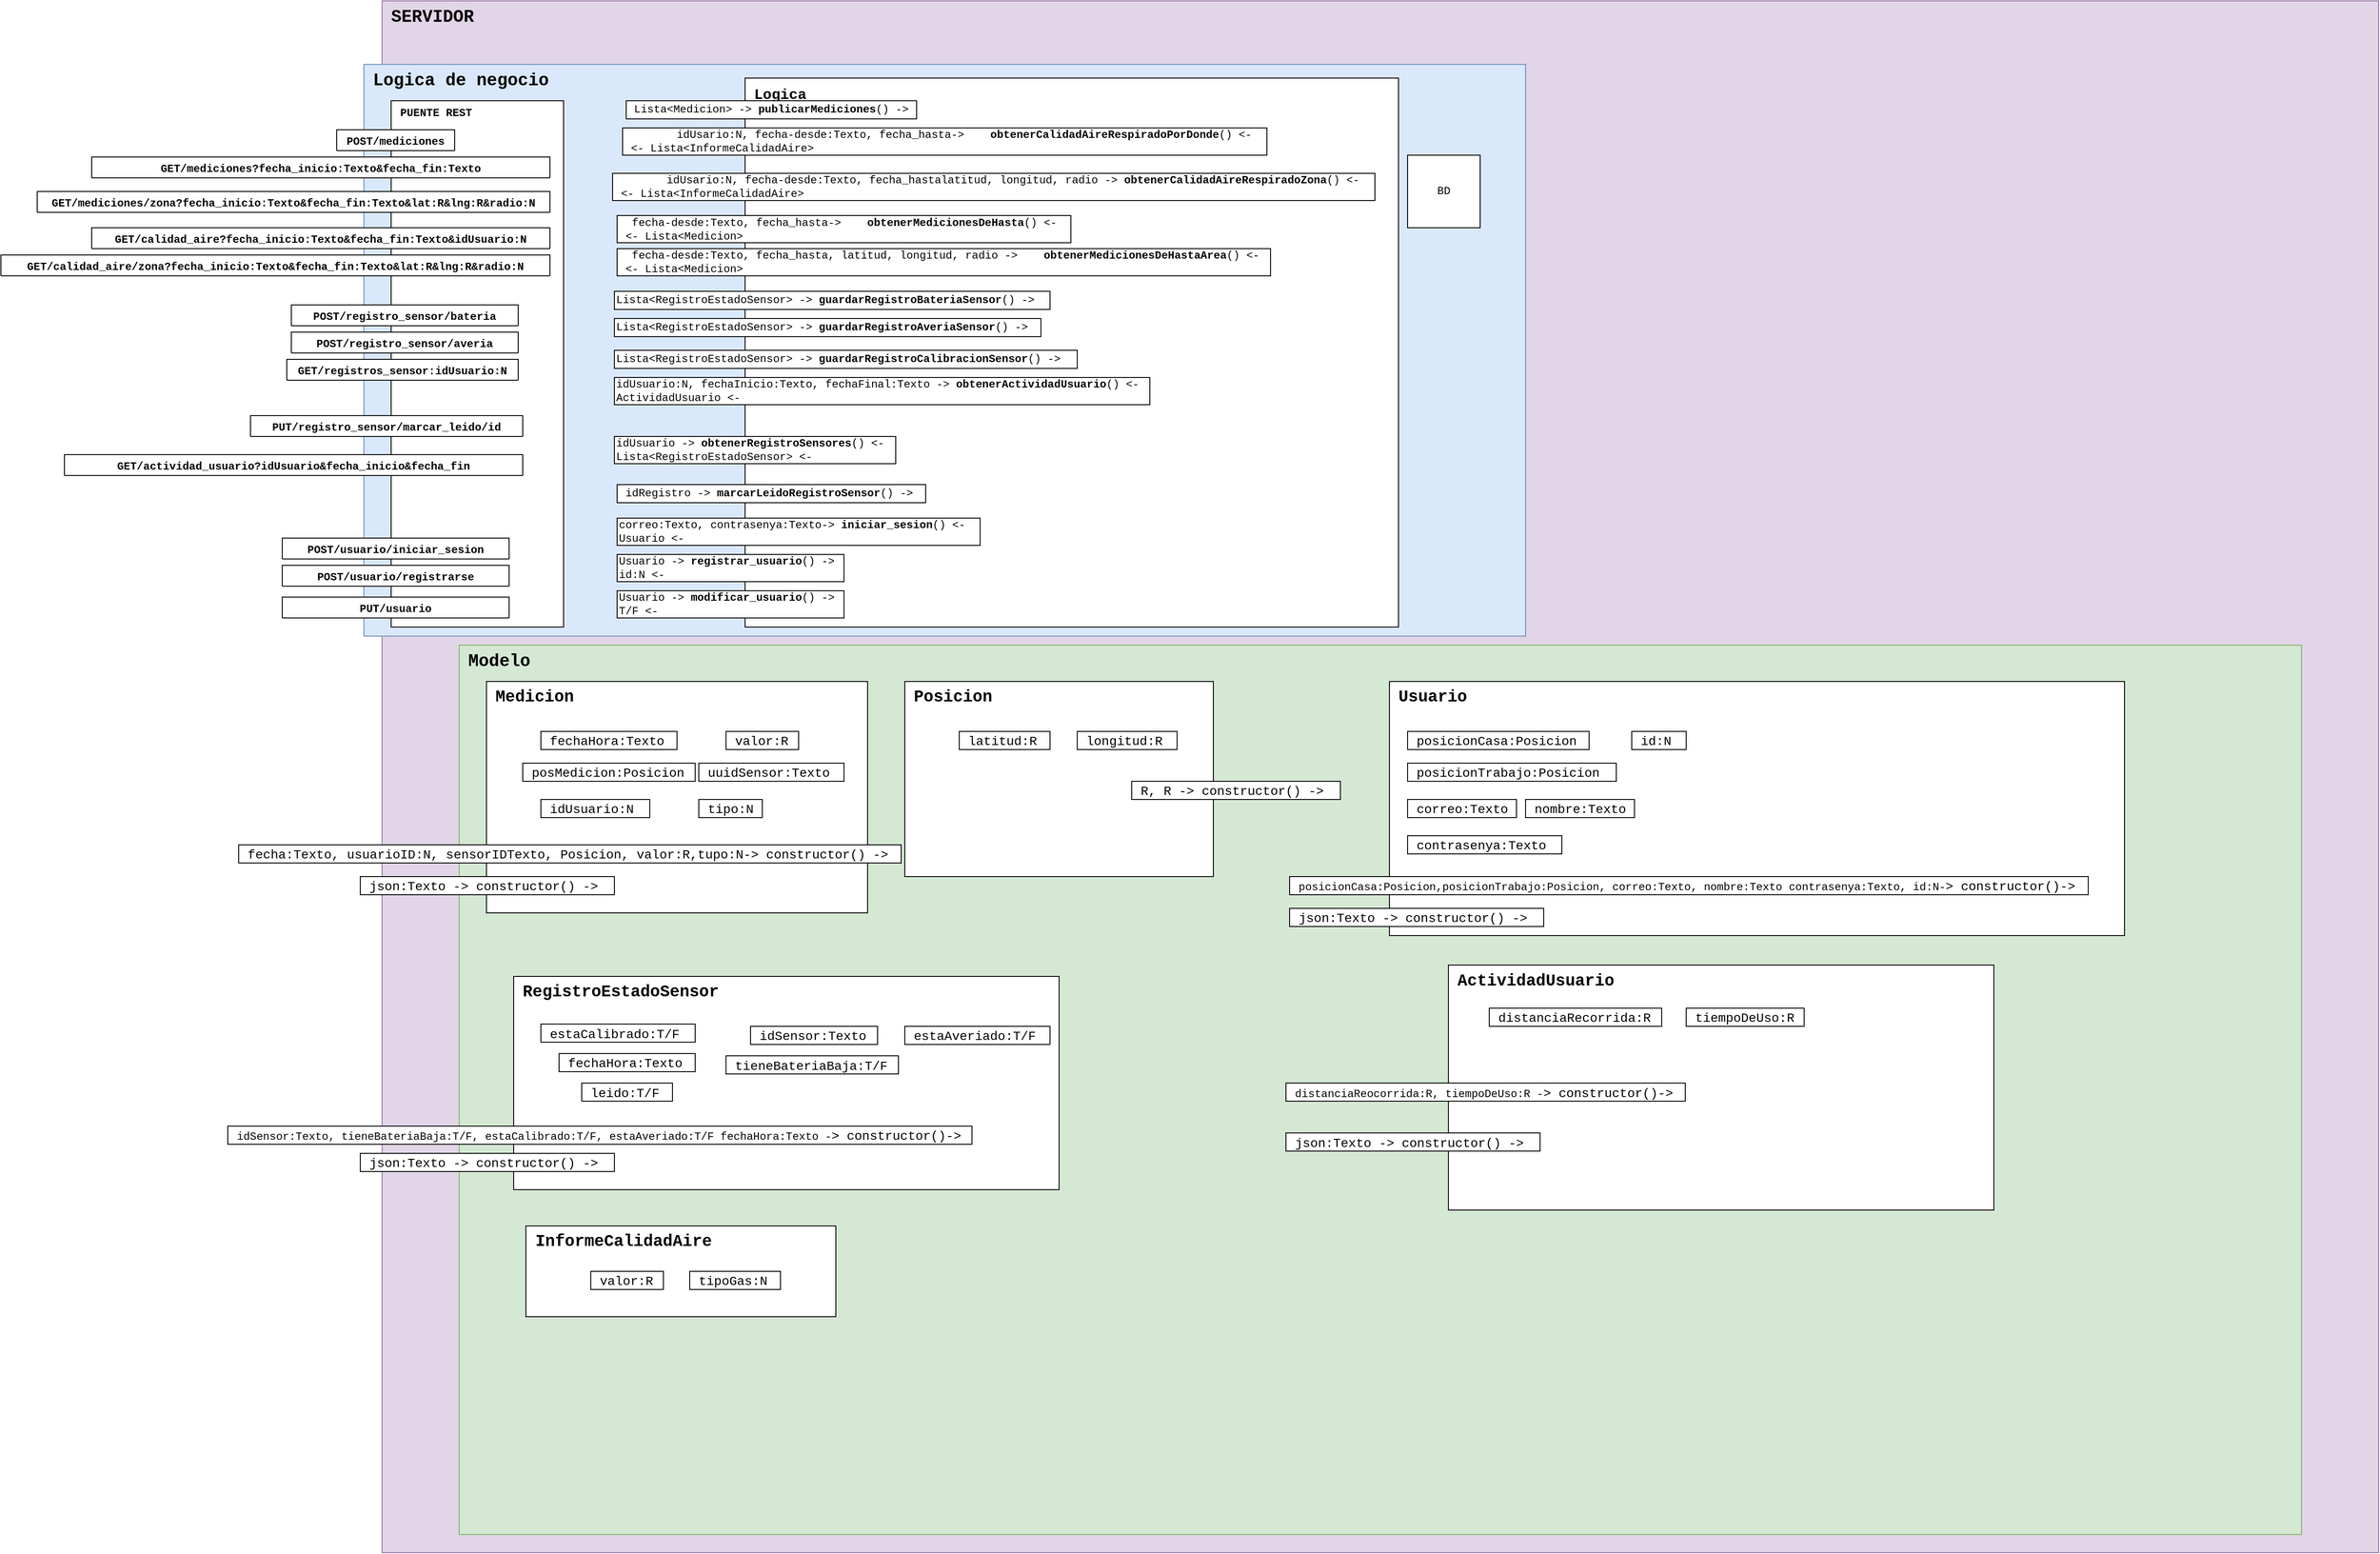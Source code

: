 <mxfile version="15.4.0" type="device"><diagram id="e4tYk5Nj1bj3TmhEXMhl" name="Página-1"><mxGraphModel dx="510" dy="607" grid="1" gridSize="10" guides="1" tooltips="1" connect="1" arrows="1" fold="1" page="1" pageScale="1" pageWidth="827" pageHeight="1169" math="0" shadow="0"><root><mxCell id="0"/><mxCell id="1" parent="0"/><mxCell id="VnsmDk6PN3xw4-MOJMIu-1" value="&lt;font style=&quot;font-size: 19px&quot;&gt;&lt;b&gt;SERVIDOR&lt;/b&gt;&lt;/font&gt;" style="whiteSpace=wrap;html=1;fontFamily=Courier New;verticalAlign=top;align=left;spacingLeft=8;fillColor=#e1d5e7;strokeColor=#9673a6;" parent="1" vertex="1"><mxGeometry x="690" y="50" width="2200" height="1710" as="geometry"/></mxCell><mxCell id="VnsmDk6PN3xw4-MOJMIu-2" value="&lt;font style=&quot;font-size: 19px&quot;&gt;&lt;b&gt;Logica de negocio&lt;/b&gt;&lt;/font&gt;" style="whiteSpace=wrap;html=1;fontFamily=Courier New;verticalAlign=top;align=left;spacingLeft=8;fillColor=#dae8fc;strokeColor=#6c8ebf;" parent="1" vertex="1"><mxGeometry x="670" y="120" width="1280" height="630" as="geometry"/></mxCell><mxCell id="VnsmDk6PN3xw4-MOJMIu-3" value="BD" style="whiteSpace=wrap;html=1;aspect=fixed;fontFamily=Courier New;" parent="1" vertex="1"><mxGeometry x="1820" y="220" width="80" height="80" as="geometry"/></mxCell><mxCell id="VnsmDk6PN3xw4-MOJMIu-4" value="PUENTE REST" style="rounded=0;whiteSpace=wrap;html=1;fontFamily=Courier New;verticalAlign=top;align=left;spacingLeft=8;fontStyle=1" parent="1" vertex="1"><mxGeometry x="700" y="160" width="190" height="580" as="geometry"/></mxCell><mxCell id="VnsmDk6PN3xw4-MOJMIu-5" value="&lt;font style=&quot;font-size: 19px&quot;&gt;&lt;b style=&quot;font-size: 16px&quot;&gt;Logica&lt;/b&gt;&lt;/font&gt;" style="whiteSpace=wrap;html=1;fontFamily=Courier New;verticalAlign=top;align=left;spacingLeft=8;" parent="1" vertex="1"><mxGeometry x="1090" y="135" width="720" height="605" as="geometry"/></mxCell><mxCell id="VnsmDk6PN3xw4-MOJMIu-6" value="Lista&amp;lt;Medicion&amp;gt; -&amp;gt; &lt;b&gt;publicarMediciones&lt;/b&gt;() -&amp;gt;" style="rounded=0;whiteSpace=wrap;html=1;fontFamily=Courier New;autosize=1;" parent="1" vertex="1"><mxGeometry x="959" y="160" width="320" height="20" as="geometry"/></mxCell><mxCell id="VnsmDk6PN3xw4-MOJMIu-10" value="&lt;span style=&quot;font-size: 19px&quot;&gt;&lt;b&gt;Modelo&lt;/b&gt;&lt;/span&gt;" style="whiteSpace=wrap;html=1;fontFamily=Courier New;verticalAlign=top;align=left;spacingLeft=8;fillColor=#d5e8d4;strokeColor=#82b366;" parent="1" vertex="1"><mxGeometry x="775" y="760" width="2030" height="980" as="geometry"/></mxCell><mxCell id="VnsmDk6PN3xw4-MOJMIu-11" value="&lt;font face=&quot;Courier New&quot; size=&quot;1&quot;&gt;&lt;b style=&quot;font-size: 18px&quot;&gt;Medicion&lt;/b&gt;&lt;/font&gt;" style="rounded=0;whiteSpace=wrap;html=1;align=left;verticalAlign=top;spacingLeft=8;" parent="1" vertex="1"><mxGeometry x="805" y="800" width="420" height="255" as="geometry"/></mxCell><mxCell id="VnsmDk6PN3xw4-MOJMIu-12" value="&lt;span style=&quot;font-size: 14px&quot;&gt;fechaHora:Texto&lt;br&gt;&lt;/span&gt;" style="rounded=0;whiteSpace=wrap;html=1;align=left;fontFamily=Courier New;autosize=1;spacingTop=2;spacingLeft=8;" parent="1" vertex="1"><mxGeometry x="865" y="855" width="150" height="20" as="geometry"/></mxCell><mxCell id="VnsmDk6PN3xw4-MOJMIu-13" value="&lt;span style=&quot;font-size: 14px&quot;&gt;valor:R&lt;br&gt;&lt;/span&gt;" style="rounded=0;whiteSpace=wrap;html=1;align=left;fontFamily=Courier New;autosize=1;spacingTop=2;spacingLeft=8;" parent="1" vertex="1"><mxGeometry x="1069" y="855" width="80" height="20" as="geometry"/></mxCell><mxCell id="VnsmDk6PN3xw4-MOJMIu-14" value="&lt;span style=&quot;font-size: 14px&quot;&gt;posMedicion:Posicion&lt;br&gt;&lt;/span&gt;" style="rounded=0;whiteSpace=wrap;html=1;align=left;fontFamily=Courier New;autosize=1;spacingTop=2;spacingLeft=8;" parent="1" vertex="1"><mxGeometry x="845" y="890" width="190" height="20" as="geometry"/></mxCell><mxCell id="VnsmDk6PN3xw4-MOJMIu-15" value="&lt;span style=&quot;font-size: 14px&quot;&gt;uuidSensor:Texto&lt;br&gt;&lt;/span&gt;" style="rounded=0;whiteSpace=wrap;html=1;align=left;fontFamily=Courier New;autosize=1;spacingTop=2;spacingLeft=8;" parent="1" vertex="1"><mxGeometry x="1039" y="890" width="160" height="20" as="geometry"/></mxCell><mxCell id="VnsmDk6PN3xw4-MOJMIu-16" value="&lt;span style=&quot;font-size: 14px&quot;&gt;fecha:Texto, usuarioID:N, sensorIDTexto, Posicion, valor:R,tupo:N&lt;/span&gt;&lt;span style=&quot;font-size: 14px&quot;&gt;-&amp;gt; constructor() -&amp;gt;&lt;br&gt;&lt;/span&gt;" style="rounded=0;whiteSpace=wrap;html=1;align=left;fontFamily=Courier New;autosize=1;spacingTop=2;spacingLeft=8;" parent="1" vertex="1"><mxGeometry x="532" y="980" width="730" height="20" as="geometry"/></mxCell><mxCell id="VnsmDk6PN3xw4-MOJMIu-17" value="&lt;span style=&quot;font-size: 14px&quot;&gt;idUsuario:N&lt;br&gt;&lt;/span&gt;" style="rounded=0;whiteSpace=wrap;html=1;align=left;fontFamily=Courier New;autosize=1;spacingTop=2;spacingLeft=8;" parent="1" vertex="1"><mxGeometry x="865" y="930" width="120" height="20" as="geometry"/></mxCell><mxCell id="VnsmDk6PN3xw4-MOJMIu-19" value="&lt;font face=&quot;Courier New&quot; size=&quot;1&quot;&gt;&lt;b style=&quot;font-size: 18px&quot;&gt;Posicion&lt;/b&gt;&lt;/font&gt;" style="rounded=0;whiteSpace=wrap;html=1;align=left;verticalAlign=top;spacingLeft=8;" parent="1" vertex="1"><mxGeometry x="1266" y="800" width="340" height="215" as="geometry"/></mxCell><mxCell id="VnsmDk6PN3xw4-MOJMIu-20" value="&lt;span style=&quot;font-size: 14px&quot;&gt;latitud:R&lt;br&gt;&lt;/span&gt;" style="rounded=0;whiteSpace=wrap;html=1;align=left;fontFamily=Courier New;autosize=1;spacingTop=2;spacingLeft=8;" parent="1" vertex="1"><mxGeometry x="1326" y="855" width="100" height="20" as="geometry"/></mxCell><mxCell id="VnsmDk6PN3xw4-MOJMIu-21" value="&lt;span style=&quot;font-size: 14px&quot;&gt;longitud:R&lt;br&gt;&lt;/span&gt;" style="rounded=0;whiteSpace=wrap;html=1;align=left;fontFamily=Courier New;autosize=1;spacingTop=2;spacingLeft=8;" parent="1" vertex="1"><mxGeometry x="1456" y="855" width="110" height="20" as="geometry"/></mxCell><mxCell id="VnsmDk6PN3xw4-MOJMIu-22" value="&lt;span style=&quot;font-size: 14px&quot;&gt;R, R&amp;nbsp;&lt;/span&gt;&lt;span style=&quot;font-size: 14px&quot;&gt;-&amp;gt; constructor() -&amp;gt;&lt;br&gt;&lt;/span&gt;" style="rounded=0;whiteSpace=wrap;html=1;align=left;fontFamily=Courier New;autosize=1;spacingTop=2;spacingLeft=8;" parent="1" vertex="1"><mxGeometry x="1516" y="910" width="230" height="20" as="geometry"/></mxCell><mxCell id="VnsmDk6PN3xw4-MOJMIu-23" value="&lt;span style=&quot;font-size: 14px&quot;&gt;json:Texto&amp;nbsp;&lt;/span&gt;&lt;span style=&quot;font-size: 14px&quot;&gt;-&amp;gt; constructor() -&amp;gt;&lt;br&gt;&lt;/span&gt;" style="rounded=0;whiteSpace=wrap;html=1;align=left;fontFamily=Courier New;autosize=1;spacingTop=2;spacingLeft=8;" parent="1" vertex="1"><mxGeometry x="666" y="1015" width="280" height="20" as="geometry"/></mxCell><mxCell id="VnsmDk6PN3xw4-MOJMIu-24" value="&amp;nbsp; &amp;nbsp; &amp;nbsp; &amp;nbsp; idUsario:N, fecha-desde:Texto, fecha_hasta-&amp;gt;&amp;nbsp; &amp;nbsp; &lt;b&gt;obtenerCalidadAireRespiradoPorDonde&lt;/b&gt;() &amp;lt;- &lt;br&gt;&amp;nbsp;&amp;lt;- Lista&amp;lt;InformeCalidadAire&amp;gt;" style="rounded=0;whiteSpace=wrap;html=1;fontFamily=Courier New;autosize=1;align=left;" parent="1" vertex="1"><mxGeometry x="955" y="190" width="710" height="30" as="geometry"/></mxCell><mxCell id="VnsmDk6PN3xw4-MOJMIu-27" value="Lista&amp;lt;RegistroEstadoSensor&amp;gt; -&amp;gt; &lt;b&gt;guardarRegistroBateriaSensor&lt;/b&gt;() -&amp;gt;" style="rounded=0;whiteSpace=wrap;html=1;fontFamily=Courier New;autosize=1;align=left;" parent="1" vertex="1"><mxGeometry x="946" y="370" width="480" height="20" as="geometry"/></mxCell><mxCell id="VnsmDk6PN3xw4-MOJMIu-28" value="Lista&amp;lt;RegistroEstadoSensor&amp;gt; -&amp;gt; &lt;b&gt;guardarRegistroAveriaSensor&lt;/b&gt;() -&amp;gt;" style="rounded=0;whiteSpace=wrap;html=1;fontFamily=Courier New;autosize=1;align=left;" parent="1" vertex="1"><mxGeometry x="946" y="400" width="470" height="20" as="geometry"/></mxCell><mxCell id="VnsmDk6PN3xw4-MOJMIu-30" value="Lista&amp;lt;RegistroEstadoSensor&amp;gt; -&amp;gt; &lt;b&gt;guardarRegistroCalibracionSensor&lt;/b&gt;() -&amp;gt;" style="rounded=0;whiteSpace=wrap;html=1;fontFamily=Courier New;autosize=1;align=left;" parent="1" vertex="1"><mxGeometry x="946" y="435" width="510" height="20" as="geometry"/></mxCell><mxCell id="VnsmDk6PN3xw4-MOJMIu-45" value="&lt;font face=&quot;Courier New&quot; size=&quot;1&quot;&gt;&lt;b style=&quot;font-size: 18px&quot;&gt;ActividadUsuario&lt;/b&gt;&lt;/font&gt;" style="rounded=0;whiteSpace=wrap;html=1;align=left;verticalAlign=top;spacingLeft=8;" parent="1" vertex="1"><mxGeometry x="1865" y="1112.5" width="601" height="270" as="geometry"/></mxCell><mxCell id="VnsmDk6PN3xw4-MOJMIu-46" value="distanciaReocorrida:R, tiempoDeUso:R -&lt;span style=&quot;font-size: 14px&quot;&gt;&amp;gt; constructor()-&amp;gt;&lt;br&gt;&lt;/span&gt;" style="rounded=0;whiteSpace=wrap;html=1;align=left;fontFamily=Courier New;autosize=1;spacingTop=2;spacingLeft=8;" parent="1" vertex="1"><mxGeometry x="1686" y="1242.5" width="440" height="20" as="geometry"/></mxCell><mxCell id="VnsmDk6PN3xw4-MOJMIu-47" value="&lt;span style=&quot;font-size: 14px&quot;&gt;distanciaRecorrida:R&lt;br&gt;&lt;/span&gt;" style="rounded=0;whiteSpace=wrap;html=1;align=left;fontFamily=Courier New;autosize=1;spacingTop=2;spacingLeft=8;" parent="1" vertex="1"><mxGeometry x="1910" y="1160" width="190" height="20" as="geometry"/></mxCell><mxCell id="VnsmDk6PN3xw4-MOJMIu-48" value="&lt;span style=&quot;font-size: 14px&quot;&gt;tiempoDeUso:R&lt;br&gt;&lt;/span&gt;" style="rounded=0;whiteSpace=wrap;html=1;align=left;fontFamily=Courier New;autosize=1;spacingTop=2;spacingLeft=8;" parent="1" vertex="1"><mxGeometry x="2127" y="1160" width="130" height="20" as="geometry"/></mxCell><mxCell id="VnsmDk6PN3xw4-MOJMIu-53" value="&lt;span style=&quot;font-size: 14px&quot;&gt;json:Texto&amp;nbsp;&lt;/span&gt;&lt;span style=&quot;font-size: 14px&quot;&gt;-&amp;gt; constructor() -&amp;gt;&lt;br&gt;&lt;/span&gt;" style="rounded=0;whiteSpace=wrap;html=1;align=left;fontFamily=Courier New;autosize=1;spacingTop=2;spacingLeft=8;" parent="1" vertex="1"><mxGeometry x="1686" y="1297.5" width="280" height="20" as="geometry"/></mxCell><mxCell id="VnsmDk6PN3xw4-MOJMIu-57" value="idUsuario:N, fechaInicio:Texto, fechaFinal:Texto -&amp;gt; &lt;b&gt;obtenerActividadUsuario&lt;/b&gt;() &amp;lt;-&lt;br&gt;ActividadUsuario &amp;lt;-" style="rounded=0;whiteSpace=wrap;html=1;fontFamily=Courier New;autosize=1;align=left;" parent="1" vertex="1"><mxGeometry x="946" y="465" width="590" height="30" as="geometry"/></mxCell><mxCell id="VnsmDk6PN3xw4-MOJMIu-59" value="idUsuario -&amp;gt; &lt;b&gt;obtenerRegistroSensores&lt;/b&gt;() &amp;lt;-&lt;br&gt;Lista&amp;lt;RegistroEstadoSensor&amp;gt; &amp;lt;-" style="rounded=0;whiteSpace=wrap;html=1;fontFamily=Courier New;autosize=1;align=left;" parent="1" vertex="1"><mxGeometry x="946" y="530" width="310" height="30" as="geometry"/></mxCell><mxCell id="VnsmDk6PN3xw4-MOJMIu-60" value="&lt;font face=&quot;Courier New&quot; size=&quot;1&quot;&gt;&lt;b style=&quot;font-size: 18px&quot;&gt;RegistroEstadoSensor&lt;/b&gt;&lt;/font&gt;" style="rounded=0;whiteSpace=wrap;html=1;align=left;verticalAlign=top;spacingLeft=8;" parent="1" vertex="1"><mxGeometry x="835" y="1125" width="601" height="235" as="geometry"/></mxCell><mxCell id="VnsmDk6PN3xw4-MOJMIu-61" value="&lt;span style=&quot;font-size: 14px&quot;&gt;idSensor:Texto&lt;br&gt;&lt;/span&gt;" style="rounded=0;whiteSpace=wrap;html=1;align=left;fontFamily=Courier New;autosize=1;spacingTop=2;spacingLeft=8;" parent="1" vertex="1"><mxGeometry x="1096" y="1180" width="140" height="20" as="geometry"/></mxCell><mxCell id="VnsmDk6PN3xw4-MOJMIu-62" value="&lt;span style=&quot;font-size: 14px&quot;&gt;tieneBateriaBaja:T/F&lt;br&gt;&lt;/span&gt;" style="rounded=0;whiteSpace=wrap;html=1;align=left;fontFamily=Courier New;autosize=1;spacingTop=2;spacingLeft=8;" parent="1" vertex="1"><mxGeometry x="1069" y="1212.5" width="190" height="20" as="geometry"/></mxCell><mxCell id="VnsmDk6PN3xw4-MOJMIu-63" value="&lt;span style=&quot;font-size: 14px&quot;&gt;estaAveriado:T/F&lt;br&gt;&lt;/span&gt;" style="rounded=0;whiteSpace=wrap;html=1;align=left;fontFamily=Courier New;autosize=1;spacingTop=2;spacingLeft=8;" parent="1" vertex="1"><mxGeometry x="1266" y="1180" width="160" height="20" as="geometry"/></mxCell><mxCell id="VnsmDk6PN3xw4-MOJMIu-64" value="&lt;span style=&quot;font-size: 14px&quot;&gt;fechaHora:Texto&lt;br&gt;&lt;/span&gt;" style="rounded=0;whiteSpace=wrap;html=1;align=left;fontFamily=Courier New;autosize=1;spacingTop=2;spacingLeft=8;" parent="1" vertex="1"><mxGeometry x="885" y="1210" width="150" height="20" as="geometry"/></mxCell><mxCell id="VnsmDk6PN3xw4-MOJMIu-65" value="&lt;span style=&quot;font-size: 14px&quot;&gt;estaCalibrado:T/F&lt;br&gt;&lt;/span&gt;" style="rounded=0;whiteSpace=wrap;html=1;align=left;fontFamily=Courier New;autosize=1;spacingTop=2;spacingLeft=8;" parent="1" vertex="1"><mxGeometry x="865" y="1177.5" width="170" height="20" as="geometry"/></mxCell><mxCell id="VnsmDk6PN3xw4-MOJMIu-66" value="idSensor:Texto, tieneBateriaBaja:T/F, estaCalibrado:T/F, estaAveriado:T/F fechaHora:Texto -&lt;span style=&quot;font-size: 14px&quot;&gt;&amp;gt; constructor()-&amp;gt;&lt;br&gt;&lt;/span&gt;" style="rounded=0;whiteSpace=wrap;html=1;align=left;fontFamily=Courier New;autosize=1;spacingTop=2;spacingLeft=8;" parent="1" vertex="1"><mxGeometry x="520" y="1290" width="820" height="20" as="geometry"/></mxCell><mxCell id="VnsmDk6PN3xw4-MOJMIu-67" value="&lt;span style=&quot;font-size: 14px&quot;&gt;json:Texto&amp;nbsp;&lt;/span&gt;&lt;span style=&quot;font-size: 14px&quot;&gt;-&amp;gt; constructor() -&amp;gt;&lt;br&gt;&lt;/span&gt;" style="rounded=0;whiteSpace=wrap;html=1;align=left;fontFamily=Courier New;autosize=1;spacingTop=2;spacingLeft=8;" parent="1" vertex="1"><mxGeometry x="666" y="1320" width="280" height="20" as="geometry"/></mxCell><mxCell id="zFpvEReJm-As3dnfluuf-2" value="&amp;nbsp;idRegistro -&amp;gt; &lt;b&gt;marcarLeidoRegistroSensor&lt;/b&gt;() -&amp;gt;" style="rounded=0;whiteSpace=wrap;html=1;fontFamily=Courier New;autosize=1;align=left;" parent="1" vertex="1"><mxGeometry x="949" y="583" width="340" height="20" as="geometry"/></mxCell><mxCell id="zFpvEReJm-As3dnfluuf-4" value="&lt;span style=&quot;font-size: 14px&quot;&gt;leido:T/F&lt;br&gt;&lt;/span&gt;" style="rounded=0;whiteSpace=wrap;html=1;align=left;fontFamily=Courier New;autosize=1;spacingTop=2;spacingLeft=8;" parent="1" vertex="1"><mxGeometry x="910" y="1242.5" width="100" height="20" as="geometry"/></mxCell><mxCell id="zFpvEReJm-As3dnfluuf-6" value="&lt;span style=&quot;font-size: 14px&quot;&gt;tipo:N&lt;br&gt;&lt;/span&gt;" style="rounded=0;whiteSpace=wrap;html=1;align=left;fontFamily=Courier New;autosize=1;spacingTop=2;spacingLeft=8;" parent="1" vertex="1"><mxGeometry x="1039" y="930" width="70" height="20" as="geometry"/></mxCell><mxCell id="zFpvEReJm-As3dnfluuf-12" value="correo:Texto, contrasenya:Texto-&amp;gt; &lt;b&gt;iniciar_sesion&lt;/b&gt;() &amp;lt;-&lt;br&gt;Usuario &amp;lt;-" style="rounded=0;whiteSpace=wrap;html=1;fontFamily=Courier New;autosize=1;align=left;" parent="1" vertex="1"><mxGeometry x="949" y="620" width="400" height="30" as="geometry"/></mxCell><mxCell id="zFpvEReJm-As3dnfluuf-14" value="Usuario -&amp;gt; &lt;b&gt;registrar_usuario&lt;/b&gt;() -&amp;gt;&lt;br&gt;id:N &amp;lt;-" style="rounded=0;whiteSpace=wrap;html=1;fontFamily=Courier New;autosize=1;align=left;" parent="1" vertex="1"><mxGeometry x="949" y="660" width="250" height="30" as="geometry"/></mxCell><mxCell id="zFpvEReJm-As3dnfluuf-15" value="Usuario -&amp;gt; &lt;b&gt;modificar_usuario&lt;/b&gt;() -&amp;gt;&lt;br&gt;T/F &amp;lt;-" style="rounded=0;whiteSpace=wrap;html=1;fontFamily=Courier New;autosize=1;align=left;" parent="1" vertex="1"><mxGeometry x="949" y="700" width="250" height="30" as="geometry"/></mxCell><mxCell id="zFpvEReJm-As3dnfluuf-16" value="&lt;font face=&quot;Courier New&quot; size=&quot;1&quot;&gt;&lt;b style=&quot;font-size: 18px&quot;&gt;Usuario&lt;/b&gt;&lt;/font&gt;" style="rounded=0;whiteSpace=wrap;html=1;align=left;verticalAlign=top;spacingLeft=8;" parent="1" vertex="1"><mxGeometry x="1800" y="800" width="810" height="280" as="geometry"/></mxCell><mxCell id="zFpvEReJm-As3dnfluuf-17" value="&lt;span style=&quot;font-size: 14px&quot;&gt;posicionCasa:Posicion&lt;br&gt;&lt;/span&gt;" style="rounded=0;whiteSpace=wrap;html=1;align=left;fontFamily=Courier New;autosize=1;spacingTop=2;spacingLeft=8;" parent="1" vertex="1"><mxGeometry x="1820" y="855" width="200" height="20" as="geometry"/></mxCell><mxCell id="zFpvEReJm-As3dnfluuf-18" value="&lt;span style=&quot;font-size: 14px&quot;&gt;posicionTrabajo:Posicion&lt;br&gt;&lt;/span&gt;" style="rounded=0;whiteSpace=wrap;html=1;align=left;fontFamily=Courier New;autosize=1;spacingTop=2;spacingLeft=8;" parent="1" vertex="1"><mxGeometry x="1820" y="890" width="230" height="20" as="geometry"/></mxCell><mxCell id="zFpvEReJm-As3dnfluuf-19" value="&lt;span style=&quot;font-size: 14px&quot;&gt;correo:Texto&lt;br&gt;&lt;/span&gt;" style="rounded=0;whiteSpace=wrap;html=1;align=left;fontFamily=Courier New;autosize=1;spacingTop=2;spacingLeft=8;" parent="1" vertex="1"><mxGeometry x="1820" y="930" width="120" height="20" as="geometry"/></mxCell><mxCell id="zFpvEReJm-As3dnfluuf-20" value="&lt;span style=&quot;font-size: 14px&quot;&gt;nombre:Texto&lt;br&gt;&lt;/span&gt;" style="rounded=0;whiteSpace=wrap;html=1;align=left;fontFamily=Courier New;autosize=1;spacingTop=2;spacingLeft=8;" parent="1" vertex="1"><mxGeometry x="1950" y="930" width="120" height="20" as="geometry"/></mxCell><mxCell id="zFpvEReJm-As3dnfluuf-21" value="&lt;span style=&quot;font-size: 14px&quot;&gt;contrasenya:Texto&lt;br&gt;&lt;/span&gt;" style="rounded=0;whiteSpace=wrap;html=1;align=left;fontFamily=Courier New;autosize=1;spacingTop=2;spacingLeft=8;" parent="1" vertex="1"><mxGeometry x="1820" y="970" width="170" height="20" as="geometry"/></mxCell><mxCell id="zFpvEReJm-As3dnfluuf-22" value="posicionCasa:Posicion,posicionTrabajo:Posicion, correo:Texto, nombre:Texto contrasenya:Texto, id:N-&lt;span style=&quot;font-size: 14px&quot;&gt;&amp;gt; constructor()-&amp;gt;&lt;br&gt;&lt;/span&gt;" style="rounded=0;whiteSpace=wrap;html=1;align=left;fontFamily=Courier New;autosize=1;spacingTop=2;spacingLeft=8;" parent="1" vertex="1"><mxGeometry x="1690" y="1015" width="880" height="20" as="geometry"/></mxCell><mxCell id="zFpvEReJm-As3dnfluuf-23" value="&lt;span style=&quot;font-size: 14px&quot;&gt;json:Texto&amp;nbsp;&lt;/span&gt;&lt;span style=&quot;font-size: 14px&quot;&gt;-&amp;gt; constructor() -&amp;gt;&lt;br&gt;&lt;/span&gt;" style="rounded=0;whiteSpace=wrap;html=1;align=left;fontFamily=Courier New;autosize=1;spacingTop=2;spacingLeft=8;" parent="1" vertex="1"><mxGeometry x="1690" y="1050" width="280" height="20" as="geometry"/></mxCell><mxCell id="zFpvEReJm-As3dnfluuf-27" value="&lt;span style=&quot;font-size: 14px&quot;&gt;id:N&lt;br&gt;&lt;/span&gt;" style="rounded=0;whiteSpace=wrap;html=1;align=left;fontFamily=Courier New;autosize=1;spacingTop=2;spacingLeft=8;" parent="1" vertex="1"><mxGeometry x="2067" y="855" width="60" height="20" as="geometry"/></mxCell><mxCell id="vjxz-PppT8YrPvTe0twd-16" value="GET/mediciones?fecha_inicio:Texto&amp;fecha_fin:Texto" style="swimlane;align=center;fontStyle=1;fontFamily=Courier New;" parent="1" vertex="1" collapsed="1"><mxGeometry x="370" y="222" width="505" height="23" as="geometry"><mxRectangle x="370" y="222" width="480" height="415" as="alternateBounds"/></mxGeometry></mxCell><mxCell id="vjxz-PppT8YrPvTe0twd-17" value="Parametros" style="text;strokeColor=none;fillColor=default;align=left;verticalAlign=middle;spacingLeft=4;spacingRight=4;overflow=hidden;points=[[0,0.5],[1,0.5]];portConstraint=eastwest;rotatable=0;fontStyle=1" parent="vjxz-PppT8YrPvTe0twd-16" vertex="1"><mxGeometry y="80" width="460" height="30" as="geometry"/></mxCell><mxCell id="vjxz-PppT8YrPvTe0twd-18" value="Respuestas" style="text;strokeColor=none;fillColor=default;align=left;verticalAlign=middle;spacingLeft=4;spacingRight=4;overflow=hidden;points=[[0,0.5],[1,0.5]];portConstraint=eastwest;rotatable=0;fontStyle=1" parent="vjxz-PppT8YrPvTe0twd-16" vertex="1"><mxGeometry y="155" width="470" height="30" as="geometry"/></mxCell><mxCell id="vjxz-PppT8YrPvTe0twd-19" value="formato fecha &quot;dd-mm-yyyy hh:mm:ss&quot;" style="text;strokeColor=none;fillColor=default;align=left;verticalAlign=middle;spacingLeft=4;spacingRight=4;overflow=hidden;points=[[0,0.5],[1,0.5]];portConstraint=eastwest;rotatable=0;fontStyle=0" parent="vjxz-PppT8YrPvTe0twd-16" vertex="1"><mxGeometry y="105" width="470" height="50" as="geometry"/></mxCell><mxCell id="vjxz-PppT8YrPvTe0twd-20" value="500 – ERROR {mensaje:”Error desconocido”}" style="text;strokeColor=none;fillColor=default;align=left;verticalAlign=middle;spacingLeft=4;spacingRight=4;overflow=hidden;points=[[0,0.5],[1,0.5]];portConstraint=eastwest;rotatable=0;fontStyle=0" parent="vjxz-PppT8YrPvTe0twd-16" vertex="1"><mxGeometry y="185" width="470" height="50" as="geometry"/></mxCell><mxCell id="vjxz-PppT8YrPvTe0twd-21" value="Obtener todas las mediciones en un rango temporal" style="text;strokeColor=none;fillColor=default;align=left;verticalAlign=middle;spacingLeft=4;spacingRight=4;overflow=hidden;points=[[0,0.5],[1,0.5]];portConstraint=eastwest;rotatable=0;fontStyle=0" parent="vjxz-PppT8YrPvTe0twd-16" vertex="1"><mxGeometry y="30" width="470" height="50" as="geometry"/></mxCell><mxCell id="vjxz-PppT8YrPvTe0twd-22" value="200 – OK {mensaje:”ok&quot; &#10;datos: [ {medicion_id:””,&#10;fechaHora:””, posMedicion:””,valor:“”, &#10;idUsuario:””,  uuidSensor:””, tipo:””},…, {..} ]" style="text;strokeColor=none;fillColor=default;align=left;verticalAlign=middle;spacingLeft=4;spacingRight=4;overflow=hidden;points=[[0,0.5],[1,0.5]];portConstraint=eastwest;rotatable=0;fontStyle=0" parent="vjxz-PppT8YrPvTe0twd-16" vertex="1"><mxGeometry y="235" width="470" height="115" as="geometry"/></mxCell><mxCell id="vjxz-PppT8YrPvTe0twd-23" value="201 - OK NO CONTENT" style="text;strokeColor=none;fillColor=default;align=left;verticalAlign=middle;spacingLeft=4;spacingRight=4;overflow=hidden;points=[[0,0.5],[1,0.5]];portConstraint=eastwest;rotatable=0;fontStyle=0" parent="vjxz-PppT8YrPvTe0twd-16" vertex="1"><mxGeometry y="345" width="470" height="65" as="geometry"/></mxCell><mxCell id="vjxz-PppT8YrPvTe0twd-24" value="&amp;nbsp; fecha-desde:Texto, fecha_hasta-&amp;gt;&amp;nbsp; &amp;nbsp; &lt;b&gt;obtenerMedicionesDeHasta&lt;/b&gt;() &amp;lt;- &lt;br&gt;&amp;nbsp;&amp;lt;- Lista&amp;lt;Medicion&amp;gt;" style="rounded=0;whiteSpace=wrap;html=1;fontFamily=Courier New;autosize=1;align=left;" parent="1" vertex="1"><mxGeometry x="949" y="286.5" width="500" height="30" as="geometry"/></mxCell><mxCell id="vjxz-PppT8YrPvTe0twd-25" value="POST/registro_sensor/bateria" style="swimlane;align=center;fontFamily=Courier New;" parent="1" vertex="1" collapsed="1"><mxGeometry x="590" y="385" width="250" height="23" as="geometry"><mxRectangle x="577" y="300" width="470" height="240" as="alternateBounds"/></mxGeometry></mxCell><mxCell id="vjxz-PppT8YrPvTe0twd-26" value="Parametros" style="text;strokeColor=none;fillColor=default;align=left;verticalAlign=middle;spacingLeft=4;spacingRight=4;overflow=hidden;points=[[0,0.5],[1,0.5]];portConstraint=eastwest;rotatable=0;fontStyle=1" parent="vjxz-PppT8YrPvTe0twd-25" vertex="1"><mxGeometry y="25" width="460" height="30" as="geometry"/></mxCell><mxCell id="vjxz-PppT8YrPvTe0twd-27" value="Respuestas" style="text;strokeColor=none;fillColor=default;align=left;verticalAlign=middle;spacingLeft=4;spacingRight=4;overflow=hidden;points=[[0,0.5],[1,0.5]];portConstraint=eastwest;rotatable=0;fontStyle=1" parent="vjxz-PppT8YrPvTe0twd-25" vertex="1"><mxGeometry y="100" width="470" height="30" as="geometry"/></mxCell><mxCell id="vjxz-PppT8YrPvTe0twd-28" value="{res: [{idSensor:”1”, tieneBateriaBaja:1||0, fechaHora: “29/10/2021 12:34:00”}, … ]}" style="text;strokeColor=none;fillColor=default;align=left;verticalAlign=middle;spacingLeft=4;spacingRight=4;overflow=hidden;points=[[0,0.5],[1,0.5]];portConstraint=eastwest;rotatable=0;fontStyle=0" parent="vjxz-PppT8YrPvTe0twd-25" vertex="1"><mxGeometry y="50" width="470" height="50" as="geometry"/></mxCell><mxCell id="vjxz-PppT8YrPvTe0twd-29" value="201 – CREATED OK {mensaje:” Registro creado correctamente}" style="text;strokeColor=none;fillColor=default;align=left;verticalAlign=middle;spacingLeft=4;spacingRight=4;overflow=hidden;points=[[0,0.5],[1,0.5]];portConstraint=eastwest;rotatable=0;fontStyle=0" parent="vjxz-PppT8YrPvTe0twd-25" vertex="1"><mxGeometry y="130" width="470" height="50" as="geometry"/></mxCell><mxCell id="vjxz-PppT8YrPvTe0twd-30" value="500 – ERROR {mensaje:” No existe ese sensor” &#10;|| “Error desconocido”}" style="text;strokeColor=none;fillColor=default;align=left;verticalAlign=middle;spacingLeft=4;spacingRight=4;overflow=hidden;points=[[0,0.5],[1,0.5]];portConstraint=eastwest;rotatable=0;fontStyle=0" parent="vjxz-PppT8YrPvTe0twd-25" vertex="1"><mxGeometry y="180" width="470" height="50" as="geometry"/></mxCell><mxCell id="vjxz-PppT8YrPvTe0twd-31" value="POST/registro_sensor/averia" style="swimlane;align=center;fontFamily=Courier New;" parent="1" vertex="1" collapsed="1"><mxGeometry x="590" y="415" width="250" height="23" as="geometry"><mxRectangle x="577" y="330" width="470" height="240" as="alternateBounds"/></mxGeometry></mxCell><mxCell id="vjxz-PppT8YrPvTe0twd-32" value="Parametros" style="text;strokeColor=none;fillColor=default;align=left;verticalAlign=middle;spacingLeft=4;spacingRight=4;overflow=hidden;points=[[0,0.5],[1,0.5]];portConstraint=eastwest;rotatable=0;fontStyle=1" parent="vjxz-PppT8YrPvTe0twd-31" vertex="1"><mxGeometry y="25" width="460" height="30" as="geometry"/></mxCell><mxCell id="vjxz-PppT8YrPvTe0twd-33" value="Respuestas" style="text;strokeColor=none;fillColor=default;align=left;verticalAlign=middle;spacingLeft=4;spacingRight=4;overflow=hidden;points=[[0,0.5],[1,0.5]];portConstraint=eastwest;rotatable=0;fontStyle=1" parent="vjxz-PppT8YrPvTe0twd-31" vertex="1"><mxGeometry y="100" width="470" height="30" as="geometry"/></mxCell><mxCell id="vjxz-PppT8YrPvTe0twd-34" value="{res: [{idSensor:”1”, averiado:1||0, fechaHora: “29/10/2021 12:34:00”}, … ]}" style="text;strokeColor=none;fillColor=default;align=left;verticalAlign=middle;spacingLeft=4;spacingRight=4;overflow=hidden;points=[[0,0.5],[1,0.5]];portConstraint=eastwest;rotatable=0;fontStyle=0" parent="vjxz-PppT8YrPvTe0twd-31" vertex="1"><mxGeometry y="50" width="470" height="50" as="geometry"/></mxCell><mxCell id="vjxz-PppT8YrPvTe0twd-35" value="201 – CREATED OK {mensaje:” Registro creado correctamente}" style="text;strokeColor=none;fillColor=default;align=left;verticalAlign=middle;spacingLeft=4;spacingRight=4;overflow=hidden;points=[[0,0.5],[1,0.5]];portConstraint=eastwest;rotatable=0;fontStyle=0" parent="vjxz-PppT8YrPvTe0twd-31" vertex="1"><mxGeometry y="130" width="470" height="50" as="geometry"/></mxCell><mxCell id="vjxz-PppT8YrPvTe0twd-36" value="500 – ERROR {mensaje:” No existe ese sensor” &#10;|| “Error desconocido”}" style="text;strokeColor=none;fillColor=default;align=left;verticalAlign=middle;spacingLeft=4;spacingRight=4;overflow=hidden;points=[[0,0.5],[1,0.5]];portConstraint=eastwest;rotatable=0;fontStyle=0" parent="vjxz-PppT8YrPvTe0twd-31" vertex="1"><mxGeometry y="180" width="470" height="50" as="geometry"/></mxCell><mxCell id="vjxz-PppT8YrPvTe0twd-37" value="GET/registros_sensor:idUsuario:N" style="swimlane;align=center;fontStyle=1;fontFamily=Courier New;" parent="1" vertex="1" collapsed="1"><mxGeometry x="585" y="445" width="255" height="23" as="geometry"><mxRectangle x="500" y="410" width="480" height="405" as="alternateBounds"/></mxGeometry></mxCell><mxCell id="vjxz-PppT8YrPvTe0twd-39" value="Respuestas" style="text;strokeColor=none;fillColor=default;align=left;verticalAlign=middle;spacingLeft=4;spacingRight=4;overflow=hidden;points=[[0,0.5],[1,0.5]];portConstraint=eastwest;rotatable=0;fontStyle=1" parent="vjxz-PppT8YrPvTe0twd-37" vertex="1"><mxGeometry y="80" width="470" height="30" as="geometry"/></mxCell><mxCell id="vjxz-PppT8YrPvTe0twd-41" value="500 – ERROR {mensaje:”Error desconocido”}" style="text;strokeColor=none;fillColor=default;align=left;verticalAlign=middle;spacingLeft=4;spacingRight=4;overflow=hidden;points=[[0,0.5],[1,0.5]];portConstraint=eastwest;rotatable=0;fontStyle=0" parent="vjxz-PppT8YrPvTe0twd-37" vertex="1"><mxGeometry y="110" width="470" height="50" as="geometry"/></mxCell><mxCell id="vjxz-PppT8YrPvTe0twd-42" value="Obtener los registros de un usuario" style="text;strokeColor=none;fillColor=default;align=left;verticalAlign=middle;spacingLeft=4;spacingRight=4;overflow=hidden;points=[[0,0.5],[1,0.5]];portConstraint=eastwest;rotatable=0;fontStyle=0" parent="vjxz-PppT8YrPvTe0twd-37" vertex="1"><mxGeometry y="30" width="470" height="50" as="geometry"/></mxCell><mxCell id="vjxz-PppT8YrPvTe0twd-43" value="200 – OK {mensaje:”ok&quot; &#10;datos:&#10;[ {uuidSensor:””, pocaBateria:””, averiado:””, calibrado:””, fechaHora:”” , leído:””}]}" style="text;strokeColor=none;fillColor=default;align=left;verticalAlign=middle;spacingLeft=4;spacingRight=4;overflow=hidden;points=[[0,0.5],[1,0.5]];portConstraint=eastwest;rotatable=0;fontStyle=0" parent="vjxz-PppT8YrPvTe0twd-37" vertex="1"><mxGeometry y="160" width="470" height="115" as="geometry"/></mxCell><mxCell id="vjxz-PppT8YrPvTe0twd-44" value="201 - OK NO CONTENT" style="text;strokeColor=none;fillColor=default;align=left;verticalAlign=middle;spacingLeft=4;spacingRight=4;overflow=hidden;points=[[0,0.5],[1,0.5]];portConstraint=eastwest;rotatable=0;fontStyle=0" parent="vjxz-PppT8YrPvTe0twd-37" vertex="1"><mxGeometry y="275" width="470" height="65" as="geometry"/></mxCell><mxCell id="vjxz-PppT8YrPvTe0twd-66" value="400 – PETICION ERRONEA {mensaje:“No existe ese usuario”}" style="text;strokeColor=none;fillColor=default;align=left;verticalAlign=middle;spacingLeft=4;spacingRight=4;overflow=hidden;points=[[0,0.5],[1,0.5]];portConstraint=eastwest;rotatable=0;fontStyle=0" parent="vjxz-PppT8YrPvTe0twd-37" vertex="1"><mxGeometry y="335" width="470" height="65" as="geometry"/></mxCell><mxCell id="vjxz-PppT8YrPvTe0twd-45" value="POST/usuario/iniciar_sesion" style="swimlane;align=center;fontFamily=Courier New;" parent="1" vertex="1" collapsed="1"><mxGeometry x="580" y="642" width="250" height="23" as="geometry"><mxRectangle x="560" y="530" width="470" height="275" as="alternateBounds"/></mxGeometry></mxCell><mxCell id="vjxz-PppT8YrPvTe0twd-46" value="Parametros" style="text;strokeColor=none;fillColor=default;align=left;verticalAlign=middle;spacingLeft=4;spacingRight=4;overflow=hidden;points=[[0,0.5],[1,0.5]];portConstraint=eastwest;rotatable=0;fontStyle=1" parent="vjxz-PppT8YrPvTe0twd-45" vertex="1"><mxGeometry y="25" width="460" height="30" as="geometry"/></mxCell><mxCell id="vjxz-PppT8YrPvTe0twd-47" value="Respuestas" style="text;strokeColor=none;fillColor=default;align=left;verticalAlign=middle;spacingLeft=4;spacingRight=4;overflow=hidden;points=[[0,0.5],[1,0.5]];portConstraint=eastwest;rotatable=0;fontStyle=1" parent="vjxz-PppT8YrPvTe0twd-45" vertex="1"><mxGeometry y="100" width="470" height="30" as="geometry"/></mxCell><mxCell id="vjxz-PppT8YrPvTe0twd-48" value="{res: {correo:””, contrasenya:&quot;&quot;}" style="text;strokeColor=none;fillColor=default;align=left;verticalAlign=middle;spacingLeft=4;spacingRight=4;overflow=hidden;points=[[0,0.5],[1,0.5]];portConstraint=eastwest;rotatable=0;fontStyle=0" parent="vjxz-PppT8YrPvTe0twd-45" vertex="1"><mxGeometry y="50" width="470" height="50" as="geometry"/></mxCell><mxCell id="vjxz-PppT8YrPvTe0twd-49" value="200 – OK {mensaje:”OK&quot;, &#10;datos:{ id:&quot;&quot;,rol:&quot;&quot;, nombre:&quot;&quot;, correo, telefono, posCasa:{lat,lng}, posTrabajo:{lat,lng}}&#10;}" style="text;strokeColor=none;fillColor=default;align=left;verticalAlign=middle;spacingLeft=4;spacingRight=4;overflow=hidden;points=[[0,0.5],[1,0.5]];portConstraint=eastwest;rotatable=0;fontStyle=0" parent="vjxz-PppT8YrPvTe0twd-45" vertex="1"><mxGeometry y="130" width="470" height="50" as="geometry"/></mxCell><mxCell id="vjxz-PppT8YrPvTe0twd-50" value="500 – ERROR {mensaje:“Error desconocido”}" style="text;strokeColor=none;fillColor=default;align=left;verticalAlign=middle;spacingLeft=4;spacingRight=4;overflow=hidden;points=[[0,0.5],[1,0.5]];portConstraint=eastwest;rotatable=0;fontStyle=0" parent="vjxz-PppT8YrPvTe0twd-45" vertex="1"><mxGeometry y="225" width="470" height="50" as="geometry"/></mxCell><mxCell id="vjxz-PppT8YrPvTe0twd-51" value="401 – NO AUTORIZADO {mensaje:“No existen esos credenciales”}" style="text;strokeColor=none;fillColor=default;align=left;verticalAlign=middle;spacingLeft=4;spacingRight=4;overflow=hidden;points=[[0,0.5],[1,0.5]];portConstraint=eastwest;rotatable=0;fontStyle=0" parent="vjxz-PppT8YrPvTe0twd-45" vertex="1"><mxGeometry y="180" width="470" height="50" as="geometry"/></mxCell><mxCell id="vjxz-PppT8YrPvTe0twd-52" value="POST/usuario/registrarse" style="swimlane;align=center;fontFamily=Courier New;" parent="1" vertex="1" collapsed="1"><mxGeometry x="580" y="672" width="250" height="23" as="geometry"><mxRectangle x="560" y="560" width="470" height="275" as="alternateBounds"/></mxGeometry></mxCell><mxCell id="vjxz-PppT8YrPvTe0twd-53" value="Parametros" style="text;strokeColor=none;fillColor=default;align=left;verticalAlign=middle;spacingLeft=4;spacingRight=4;overflow=hidden;points=[[0,0.5],[1,0.5]];portConstraint=eastwest;rotatable=0;fontStyle=1" parent="vjxz-PppT8YrPvTe0twd-52" vertex="1"><mxGeometry y="25" width="460" height="30" as="geometry"/></mxCell><mxCell id="vjxz-PppT8YrPvTe0twd-54" value="Respuestas" style="text;strokeColor=none;fillColor=default;align=left;verticalAlign=middle;spacingLeft=4;spacingRight=4;overflow=hidden;points=[[0,0.5],[1,0.5]];portConstraint=eastwest;rotatable=0;fontStyle=1" parent="vjxz-PppT8YrPvTe0twd-52" vertex="1"><mxGeometry y="100" width="470" height="30" as="geometry"/></mxCell><mxCell id="vjxz-PppT8YrPvTe0twd-55" value="{res: {correo:””, contrasenya:&quot;&quot;, nombre, telefono}" style="text;strokeColor=none;fillColor=default;align=left;verticalAlign=middle;spacingLeft=4;spacingRight=4;overflow=hidden;points=[[0,0.5],[1,0.5]];portConstraint=eastwest;rotatable=0;fontStyle=0" parent="vjxz-PppT8YrPvTe0twd-52" vertex="1"><mxGeometry y="50" width="470" height="50" as="geometry"/></mxCell><mxCell id="vjxz-PppT8YrPvTe0twd-56" value="200 – OK {mensaje:”OK&quot;, &#10;datos:{ id, rol }" style="text;strokeColor=none;fillColor=default;align=left;verticalAlign=middle;spacingLeft=4;spacingRight=4;overflow=hidden;points=[[0,0.5],[1,0.5]];portConstraint=eastwest;rotatable=0;fontStyle=0" parent="vjxz-PppT8YrPvTe0twd-52" vertex="1"><mxGeometry y="130" width="470" height="50" as="geometry"/></mxCell><mxCell id="vjxz-PppT8YrPvTe0twd-57" value="500 – ERROR {mensaje:“Error desconocido”}" style="text;strokeColor=none;fillColor=default;align=left;verticalAlign=middle;spacingLeft=4;spacingRight=4;overflow=hidden;points=[[0,0.5],[1,0.5]];portConstraint=eastwest;rotatable=0;fontStyle=0" parent="vjxz-PppT8YrPvTe0twd-52" vertex="1"><mxGeometry y="225" width="470" height="50" as="geometry"/></mxCell><mxCell id="vjxz-PppT8YrPvTe0twd-58" value="400 – PETICION ERRONEA {mensaje:“Correo ya en uso”}" style="text;strokeColor=none;fillColor=default;align=left;verticalAlign=middle;spacingLeft=4;spacingRight=4;overflow=hidden;points=[[0,0.5],[1,0.5]];portConstraint=eastwest;rotatable=0;fontStyle=0" parent="vjxz-PppT8YrPvTe0twd-52" vertex="1"><mxGeometry y="180" width="470" height="50" as="geometry"/></mxCell><mxCell id="vjxz-PppT8YrPvTe0twd-59" value="PUT/usuario" style="swimlane;align=center;fontFamily=Courier New;" parent="1" vertex="1" collapsed="1"><mxGeometry x="580" y="707" width="250" height="23" as="geometry"><mxRectangle x="560" y="595" width="470" height="275" as="alternateBounds"/></mxGeometry></mxCell><mxCell id="vjxz-PppT8YrPvTe0twd-60" value="Parametros" style="text;strokeColor=none;fillColor=default;align=left;verticalAlign=middle;spacingLeft=4;spacingRight=4;overflow=hidden;points=[[0,0.5],[1,0.5]];portConstraint=eastwest;rotatable=0;fontStyle=1" parent="vjxz-PppT8YrPvTe0twd-59" vertex="1"><mxGeometry y="25" width="460" height="30" as="geometry"/></mxCell><mxCell id="vjxz-PppT8YrPvTe0twd-61" value="Respuestas" style="text;strokeColor=none;fillColor=default;align=left;verticalAlign=middle;spacingLeft=4;spacingRight=4;overflow=hidden;points=[[0,0.5],[1,0.5]];portConstraint=eastwest;rotatable=0;fontStyle=1" parent="vjxz-PppT8YrPvTe0twd-59" vertex="1"><mxGeometry y="100" width="470" height="30" as="geometry"/></mxCell><mxCell id="vjxz-PppT8YrPvTe0twd-62" value="{ id:&quot;&quot;, nombre:&quot;&quot;, correo, telefono, posCasa:{lat,lng}, posTrabajo:{lat,lng}}&#10;}" style="text;strokeColor=none;fillColor=default;align=left;verticalAlign=middle;spacingLeft=4;spacingRight=4;overflow=hidden;points=[[0,0.5],[1,0.5]];portConstraint=eastwest;rotatable=0;fontStyle=0" parent="vjxz-PppT8YrPvTe0twd-59" vertex="1"><mxGeometry y="50" width="470" height="50" as="geometry"/></mxCell><mxCell id="vjxz-PppT8YrPvTe0twd-63" value="200 – OK {mensaje:”Usuario actualizado correctamente&quot; }" style="text;strokeColor=none;fillColor=default;align=left;verticalAlign=middle;spacingLeft=4;spacingRight=4;overflow=hidden;points=[[0,0.5],[1,0.5]];portConstraint=eastwest;rotatable=0;fontStyle=0" parent="vjxz-PppT8YrPvTe0twd-59" vertex="1"><mxGeometry y="130" width="470" height="50" as="geometry"/></mxCell><mxCell id="vjxz-PppT8YrPvTe0twd-64" value="500 – ERROR {mensaje:“Error desconocido”}" style="text;strokeColor=none;fillColor=default;align=left;verticalAlign=middle;spacingLeft=4;spacingRight=4;overflow=hidden;points=[[0,0.5],[1,0.5]];portConstraint=eastwest;rotatable=0;fontStyle=0" parent="vjxz-PppT8YrPvTe0twd-59" vertex="1"><mxGeometry y="225" width="470" height="50" as="geometry"/></mxCell><mxCell id="vjxz-PppT8YrPvTe0twd-65" value="400 – PETICION ERRONEA {mensaje:“No existe ese usuario”}" style="text;strokeColor=none;fillColor=default;align=left;verticalAlign=middle;spacingLeft=4;spacingRight=4;overflow=hidden;points=[[0,0.5],[1,0.5]];portConstraint=eastwest;rotatable=0;fontStyle=0" parent="vjxz-PppT8YrPvTe0twd-59" vertex="1"><mxGeometry y="180" width="470" height="50" as="geometry"/></mxCell><mxCell id="vjxz-PppT8YrPvTe0twd-74" value="GET/mediciones/zona?fecha_inicio:Texto&amp;fecha_fin:Texto&amp;lat:R&amp;lng:R&amp;radio:N" style="swimlane;align=center;fontStyle=1;fontFamily=Courier New;" parent="1" vertex="1" collapsed="1"><mxGeometry x="310" y="260" width="565" height="23" as="geometry"><mxRectangle x="310" y="260" width="480" height="415" as="alternateBounds"/></mxGeometry></mxCell><mxCell id="vjxz-PppT8YrPvTe0twd-75" value="Parametros" style="text;strokeColor=none;fillColor=default;align=left;verticalAlign=middle;spacingLeft=4;spacingRight=4;overflow=hidden;points=[[0,0.5],[1,0.5]];portConstraint=eastwest;rotatable=0;fontStyle=1" parent="vjxz-PppT8YrPvTe0twd-74" vertex="1"><mxGeometry y="80" width="460" height="30" as="geometry"/></mxCell><mxCell id="vjxz-PppT8YrPvTe0twd-76" value="Respuestas" style="text;strokeColor=none;fillColor=default;align=left;verticalAlign=middle;spacingLeft=4;spacingRight=4;overflow=hidden;points=[[0,0.5],[1,0.5]];portConstraint=eastwest;rotatable=0;fontStyle=1" parent="vjxz-PppT8YrPvTe0twd-74" vertex="1"><mxGeometry y="155" width="470" height="30" as="geometry"/></mxCell><mxCell id="vjxz-PppT8YrPvTe0twd-77" value="formato fecha &quot;dd-mm-yyyy hh:mm:ss&quot;" style="text;strokeColor=none;fillColor=default;align=left;verticalAlign=middle;spacingLeft=4;spacingRight=4;overflow=hidden;points=[[0,0.5],[1,0.5]];portConstraint=eastwest;rotatable=0;fontStyle=0" parent="vjxz-PppT8YrPvTe0twd-74" vertex="1"><mxGeometry y="105" width="470" height="50" as="geometry"/></mxCell><mxCell id="vjxz-PppT8YrPvTe0twd-78" value="500 – ERROR {mensaje:”Error desconocido”}" style="text;strokeColor=none;fillColor=default;align=left;verticalAlign=middle;spacingLeft=4;spacingRight=4;overflow=hidden;points=[[0,0.5],[1,0.5]];portConstraint=eastwest;rotatable=0;fontStyle=0" parent="vjxz-PppT8YrPvTe0twd-74" vertex="1"><mxGeometry y="185" width="470" height="50" as="geometry"/></mxCell><mxCell id="vjxz-PppT8YrPvTe0twd-79" value="Obtener todas las mediciones en un rango temporal y area circular" style="text;strokeColor=none;fillColor=default;align=left;verticalAlign=middle;spacingLeft=4;spacingRight=4;overflow=hidden;points=[[0,0.5],[1,0.5]];portConstraint=eastwest;rotatable=0;fontStyle=0" parent="vjxz-PppT8YrPvTe0twd-74" vertex="1"><mxGeometry y="30" width="470" height="50" as="geometry"/></mxCell><mxCell id="vjxz-PppT8YrPvTe0twd-80" value="200 – OK {mensaje:”ok&quot; &#10;datos: [ {medicion_id:””,&#10;fechaHora:””, posMedicion:””,valor:“”, &#10;idUsuario:””,  uuidSensor:””, tipo:””},…, {..} ]" style="text;strokeColor=none;fillColor=default;align=left;verticalAlign=middle;spacingLeft=4;spacingRight=4;overflow=hidden;points=[[0,0.5],[1,0.5]];portConstraint=eastwest;rotatable=0;fontStyle=0" parent="vjxz-PppT8YrPvTe0twd-74" vertex="1"><mxGeometry y="235" width="470" height="115" as="geometry"/></mxCell><mxCell id="vjxz-PppT8YrPvTe0twd-81" value="201 - OK NO CONTENT" style="text;strokeColor=none;fillColor=default;align=left;verticalAlign=middle;spacingLeft=4;spacingRight=4;overflow=hidden;points=[[0,0.5],[1,0.5]];portConstraint=eastwest;rotatable=0;fontStyle=0" parent="vjxz-PppT8YrPvTe0twd-74" vertex="1"><mxGeometry y="345" width="470" height="65" as="geometry"/></mxCell><mxCell id="vjxz-PppT8YrPvTe0twd-82" value="PUT/registro_sensor/marcar_leido/id" style="swimlane;align=center;fontFamily=Courier New;" parent="1" vertex="1" collapsed="1"><mxGeometry x="545" y="507" width="300" height="23" as="geometry"><mxRectangle x="360" y="472" width="470" height="240" as="alternateBounds"/></mxGeometry></mxCell><mxCell id="vjxz-PppT8YrPvTe0twd-84" value="Respuestas" style="text;strokeColor=none;fillColor=default;align=left;verticalAlign=middle;spacingLeft=4;spacingRight=4;overflow=hidden;points=[[0,0.5],[1,0.5]];portConstraint=eastwest;rotatable=0;fontStyle=1" parent="vjxz-PppT8YrPvTe0twd-82" vertex="1"><mxGeometry y="78" width="470" height="30" as="geometry"/></mxCell><mxCell id="vjxz-PppT8YrPvTe0twd-85" value="marcar como leido un registro de sensor" style="text;strokeColor=none;fillColor=default;align=left;verticalAlign=middle;spacingLeft=4;spacingRight=4;overflow=hidden;points=[[0,0.5],[1,0.5]];portConstraint=eastwest;rotatable=0;fontStyle=0" parent="vjxz-PppT8YrPvTe0twd-82" vertex="1"><mxGeometry y="28" width="470" height="50" as="geometry"/></mxCell><mxCell id="vjxz-PppT8YrPvTe0twd-86" value="200 – OK " style="text;strokeColor=none;fillColor=default;align=left;verticalAlign=middle;spacingLeft=4;spacingRight=4;overflow=hidden;points=[[0,0.5],[1,0.5]];portConstraint=eastwest;rotatable=0;fontStyle=0" parent="vjxz-PppT8YrPvTe0twd-82" vertex="1"><mxGeometry y="113" width="470" height="50" as="geometry"/></mxCell><mxCell id="vjxz-PppT8YrPvTe0twd-87" value="500 – ERROR {mensaje:” No existe ese sensor” &#10;|| “Error desconocido”}" style="text;strokeColor=none;fillColor=default;align=left;verticalAlign=middle;spacingLeft=4;spacingRight=4;overflow=hidden;points=[[0,0.5],[1,0.5]];portConstraint=eastwest;rotatable=0;fontStyle=0" parent="vjxz-PppT8YrPvTe0twd-82" vertex="1"><mxGeometry y="163" width="470" height="50" as="geometry"/></mxCell><mxCell id="vjxz-PppT8YrPvTe0twd-88" value="GET/actividad_usuario?idUsuario&amp;fecha_inicio&amp;fecha_fin" style="swimlane;align=center;fontStyle=1;fontFamily=Courier New;" parent="1" vertex="1" collapsed="1"><mxGeometry x="340" y="550" width="505" height="23" as="geometry"><mxRectangle x="360" y="597" width="470" height="305" as="alternateBounds"/></mxGeometry></mxCell><mxCell id="vjxz-PppT8YrPvTe0twd-89" value="Parametros" style="text;strokeColor=none;fillColor=default;align=left;verticalAlign=middle;spacingLeft=4;spacingRight=4;overflow=hidden;points=[[0,0.5],[1,0.5]];portConstraint=eastwest;rotatable=0;fontStyle=1" parent="vjxz-PppT8YrPvTe0twd-88" vertex="1"><mxGeometry y="80" width="470" height="30" as="geometry"/></mxCell><mxCell id="vjxz-PppT8YrPvTe0twd-90" value="Respuestas" style="text;strokeColor=none;fillColor=default;align=left;verticalAlign=middle;spacingLeft=4;spacingRight=4;overflow=hidden;points=[[0,0.5],[1,0.5]];portConstraint=eastwest;rotatable=0;fontStyle=1" parent="vjxz-PppT8YrPvTe0twd-88" vertex="1"><mxGeometry y="155" width="470" height="30" as="geometry"/></mxCell><mxCell id="vjxz-PppT8YrPvTe0twd-91" value="formato fecha &quot;dd-mm-yyyy hh:mm:ss&quot;" style="text;strokeColor=none;fillColor=default;align=left;verticalAlign=middle;spacingLeft=4;spacingRight=4;overflow=hidden;points=[[0,0.5],[1,0.5]];portConstraint=eastwest;rotatable=0;fontStyle=0" parent="vjxz-PppT8YrPvTe0twd-88" vertex="1"><mxGeometry y="105" width="470" height="50" as="geometry"/></mxCell><mxCell id="vjxz-PppT8YrPvTe0twd-92" value="500 – ERROR {mensaje:” No existe ese usuario” || “Error desconocido”}" style="text;strokeColor=none;fillColor=default;align=left;verticalAlign=middle;spacingLeft=4;spacingRight=4;overflow=hidden;points=[[0,0.5],[1,0.5]];portConstraint=eastwest;rotatable=0;fontStyle=0" parent="vjxz-PppT8YrPvTe0twd-88" vertex="1"><mxGeometry y="250" width="470" height="50" as="geometry"/></mxCell><mxCell id="vjxz-PppT8YrPvTe0twd-93" value="Obtener la activdad de un usuario dentro de un marco temporal" style="text;strokeColor=none;fillColor=default;align=left;verticalAlign=middle;spacingLeft=4;spacingRight=4;overflow=hidden;points=[[0,0.5],[1,0.5]];portConstraint=eastwest;rotatable=0;fontStyle=0" parent="vjxz-PppT8YrPvTe0twd-88" vertex="1"><mxGeometry y="30" width="470" height="50" as="geometry"/></mxCell><mxCell id="vjxz-PppT8YrPvTe0twd-94" value="200 – OK {mensaje:”ok&quot; &#10;datos:&quot;{ distanciaRecorrida, tiempoDeUso&#10;}&quot;}" style="text;strokeColor=none;fillColor=default;align=left;verticalAlign=middle;spacingLeft=4;spacingRight=4;overflow=hidden;points=[[0,0.5],[1,0.5]];portConstraint=eastwest;rotatable=0;fontStyle=0" parent="vjxz-PppT8YrPvTe0twd-88" vertex="1"><mxGeometry y="185" width="470" height="65" as="geometry"/></mxCell><mxCell id="vjxz-PppT8YrPvTe0twd-96" style="edgeStyle=orthogonalEdgeStyle;rounded=0;orthogonalLoop=1;jettySize=auto;html=1;exitX=0.5;exitY=1;exitDx=0;exitDy=0;fontFamily=Courier New;" parent="1" source="VnsmDk6PN3xw4-MOJMIu-48" target="VnsmDk6PN3xw4-MOJMIu-48" edge="1"><mxGeometry relative="1" as="geometry"/></mxCell><mxCell id="vjxz-PppT8YrPvTe0twd-97" value="&amp;nbsp; fecha-desde:Texto, fecha_hasta, latitud, longitud, radio -&amp;gt;&amp;nbsp; &amp;nbsp; &lt;b&gt;obtenerMedicionesDeHastaArea&lt;/b&gt;() &amp;lt;- &lt;br&gt;&amp;nbsp;&amp;lt;- Lista&amp;lt;Medicion&amp;gt;" style="rounded=0;whiteSpace=wrap;html=1;fontFamily=Courier New;autosize=1;align=left;" parent="1" vertex="1"><mxGeometry x="949" y="323" width="720" height="30" as="geometry"/></mxCell><mxCell id="vjxz-PppT8YrPvTe0twd-98" value="&amp;nbsp; &amp;nbsp; &amp;nbsp; &amp;nbsp; idUsario:N, fecha-desde:Texto, fecha_hastalatitud, longitud, radio -&amp;gt;&amp;nbsp;&lt;b&gt;obtenerCalidadAireRespiradoZona&lt;/b&gt;() &amp;lt;- &lt;br&gt;&amp;nbsp;&amp;lt;- Lista&amp;lt;InformeCalidadAire&amp;gt;" style="rounded=0;whiteSpace=wrap;html=1;fontFamily=Courier New;autosize=1;align=left;" parent="1" vertex="1"><mxGeometry x="944" y="240" width="840" height="30" as="geometry"/></mxCell><mxCell id="vjxz-PppT8YrPvTe0twd-100" value="&lt;font face=&quot;Courier New&quot; size=&quot;1&quot;&gt;&lt;b style=&quot;font-size: 18px&quot;&gt;InformeCalidadAire&lt;/b&gt;&lt;/font&gt;" style="rounded=0;whiteSpace=wrap;html=1;align=left;verticalAlign=top;spacingLeft=8;" parent="1" vertex="1"><mxGeometry x="848.5" y="1400" width="341.5" height="100" as="geometry"/></mxCell><mxCell id="vjxz-PppT8YrPvTe0twd-67" value="GET/calidad_aire/zona?fecha_inicio:Texto&amp;fecha_fin:Texto&amp;lat:R&amp;lng:R&amp;radio:N" style="swimlane;align=center;fontStyle=1;fontFamily=Courier New;" parent="1" vertex="1" collapsed="1"><mxGeometry x="270" y="330" width="605" height="23" as="geometry"><mxRectangle x="270" y="330" width="570" height="305" as="alternateBounds"/></mxGeometry></mxCell><mxCell id="vjxz-PppT8YrPvTe0twd-68" value="Parametros" style="text;strokeColor=none;fillColor=default;align=left;verticalAlign=middle;spacingLeft=4;spacingRight=4;overflow=hidden;points=[[0,0.5],[1,0.5]];portConstraint=eastwest;rotatable=0;fontStyle=1" parent="vjxz-PppT8YrPvTe0twd-67" vertex="1"><mxGeometry y="80" width="570" height="30" as="geometry"/></mxCell><mxCell id="vjxz-PppT8YrPvTe0twd-69" value="Respuestas" style="text;strokeColor=none;fillColor=default;align=left;verticalAlign=middle;spacingLeft=4;spacingRight=4;overflow=hidden;points=[[0,0.5],[1,0.5]];portConstraint=eastwest;rotatable=0;fontStyle=1" parent="vjxz-PppT8YrPvTe0twd-67" vertex="1"><mxGeometry y="155" width="570" height="30" as="geometry"/></mxCell><mxCell id="vjxz-PppT8YrPvTe0twd-70" value="formato fecha &quot;dd-mm-yyyy hh:mm:ss&quot;" style="text;strokeColor=none;fillColor=default;align=left;verticalAlign=middle;spacingLeft=4;spacingRight=4;overflow=hidden;points=[[0,0.5],[1,0.5]];portConstraint=eastwest;rotatable=0;fontStyle=0" parent="vjxz-PppT8YrPvTe0twd-67" vertex="1"><mxGeometry y="105" width="570" height="50" as="geometry"/></mxCell><mxCell id="vjxz-PppT8YrPvTe0twd-71" value="500 – ERROR {mensaje: “Error desconocido”}" style="text;strokeColor=none;fillColor=default;align=left;verticalAlign=middle;spacingLeft=4;spacingRight=4;overflow=hidden;points=[[0,0.5],[1,0.5]];portConstraint=eastwest;rotatable=0;fontStyle=0" parent="vjxz-PppT8YrPvTe0twd-67" vertex="1"><mxGeometry y="250" width="570" height="50" as="geometry"/></mxCell><mxCell id="vjxz-PppT8YrPvTe0twd-72" value="Obtener la calidad del aire respirado de una persona dentro de un margen de tiempo y &#10;un area circular" style="text;strokeColor=none;fillColor=default;align=left;verticalAlign=middle;spacingLeft=4;spacingRight=4;overflow=hidden;points=[[0,0.5],[1,0.5]];portConstraint=eastwest;rotatable=0;fontStyle=0" parent="vjxz-PppT8YrPvTe0twd-67" vertex="1"><mxGeometry y="30" width="570" height="50" as="geometry"/></mxCell><mxCell id="vjxz-PppT8YrPvTe0twd-73" value="200 – OK {mensaje:”ok&quot; &#10;datos:&quot;[{tipoGas:N,calidad:N}, {tipoGas:N,calidad:N}, .. ]&#10;}" style="text;strokeColor=none;fillColor=default;align=left;verticalAlign=middle;spacingLeft=4;spacingRight=4;overflow=hidden;points=[[0,0.5],[1,0.5]];portConstraint=eastwest;rotatable=0;fontStyle=0" parent="vjxz-PppT8YrPvTe0twd-67" vertex="1"><mxGeometry y="185" width="570" height="65" as="geometry"/></mxCell><mxCell id="vjxz-PppT8YrPvTe0twd-101" value="&lt;span style=&quot;font-size: 14px&quot;&gt;valor:R&lt;br&gt;&lt;/span&gt;" style="rounded=0;whiteSpace=wrap;html=1;align=left;fontFamily=Courier New;autosize=1;spacingTop=2;spacingLeft=8;" parent="1" vertex="1"><mxGeometry x="920" y="1450" width="80" height="20" as="geometry"/></mxCell><mxCell id="vjxz-PppT8YrPvTe0twd-102" value="&lt;span style=&quot;font-size: 14px&quot;&gt;tipoGas:N&lt;br&gt;&lt;/span&gt;" style="rounded=0;whiteSpace=wrap;html=1;align=left;fontFamily=Courier New;autosize=1;spacingTop=2;spacingLeft=8;" parent="1" vertex="1"><mxGeometry x="1029" y="1450" width="100" height="20" as="geometry"/></mxCell><mxCell id="vjxz-PppT8YrPvTe0twd-9" value="GET/calidad_aire?fecha_inicio:Texto&amp;fecha_fin:Texto&amp;idUsuario:N" style="swimlane;align=center;fontStyle=1;fontFamily=Courier New;" parent="1" vertex="1" collapsed="1"><mxGeometry x="370" y="300" width="505" height="23" as="geometry"><mxRectangle x="370" y="300" width="470" height="305" as="alternateBounds"/></mxGeometry></mxCell><mxCell id="vjxz-PppT8YrPvTe0twd-10" value="Parametros" style="text;strokeColor=none;fillColor=default;align=left;verticalAlign=middle;spacingLeft=4;spacingRight=4;overflow=hidden;points=[[0,0.5],[1,0.5]];portConstraint=eastwest;rotatable=0;fontStyle=1" parent="vjxz-PppT8YrPvTe0twd-9" vertex="1"><mxGeometry y="80" width="460" height="30" as="geometry"/></mxCell><mxCell id="vjxz-PppT8YrPvTe0twd-11" value="Respuestas" style="text;strokeColor=none;fillColor=default;align=left;verticalAlign=middle;spacingLeft=4;spacingRight=4;overflow=hidden;points=[[0,0.5],[1,0.5]];portConstraint=eastwest;rotatable=0;fontStyle=1" parent="vjxz-PppT8YrPvTe0twd-9" vertex="1"><mxGeometry y="155" width="460" height="30" as="geometry"/></mxCell><mxCell id="vjxz-PppT8YrPvTe0twd-12" value="formato fecha &quot;dd-mm-yyyy hh:mm:ss&quot;" style="text;strokeColor=none;fillColor=default;align=left;verticalAlign=middle;spacingLeft=4;spacingRight=4;overflow=hidden;points=[[0,0.5],[1,0.5]];portConstraint=eastwest;rotatable=0;fontStyle=0" parent="vjxz-PppT8YrPvTe0twd-9" vertex="1"><mxGeometry y="105" width="470" height="50" as="geometry"/></mxCell><mxCell id="vjxz-PppT8YrPvTe0twd-14" value="500 – ERROR {mensaje:” No existe ese usuario” || “Error desconocido”}" style="text;strokeColor=none;fillColor=default;align=left;verticalAlign=middle;spacingLeft=4;spacingRight=4;overflow=hidden;points=[[0,0.5],[1,0.5]];portConstraint=eastwest;rotatable=0;fontStyle=0" parent="vjxz-PppT8YrPvTe0twd-9" vertex="1"><mxGeometry y="250" width="470" height="50" as="geometry"/></mxCell><mxCell id="vjxz-PppT8YrPvTe0twd-15" value="Obtener la calidad del aire respirado de una persona dentro de un margen de tiempo" style="text;strokeColor=none;fillColor=default;align=left;verticalAlign=middle;spacingLeft=4;spacingRight=4;overflow=hidden;points=[[0,0.5],[1,0.5]];portConstraint=eastwest;rotatable=0;fontStyle=0" parent="vjxz-PppT8YrPvTe0twd-9" vertex="1"><mxGeometry y="30" width="470" height="50" as="geometry"/></mxCell><mxCell id="vjxz-PppT8YrPvTe0twd-13" value="200 – OK {mensaje:”ok&quot; &#10;datos:&quot;{&#10;     [{tipoGas:N,calidad:N}, {tipoGas:N,calidad:N}, .. ]&#10;}&quot;}" style="text;strokeColor=none;fillColor=default;align=left;verticalAlign=middle;spacingLeft=4;spacingRight=4;overflow=hidden;points=[[0,0.5],[1,0.5]];portConstraint=eastwest;rotatable=0;fontStyle=0" parent="vjxz-PppT8YrPvTe0twd-9" vertex="1"><mxGeometry y="185" width="470" height="65" as="geometry"/></mxCell><mxCell id="vjxz-PppT8YrPvTe0twd-1" value="POST/mediciones" style="swimlane;align=center;fontFamily=Courier New;" parent="1" vertex="1" collapsed="1"><mxGeometry x="640" y="192" width="130" height="23" as="geometry"><mxRectangle x="640" y="192" width="470" height="240" as="alternateBounds"/></mxGeometry></mxCell><mxCell id="vjxz-PppT8YrPvTe0twd-2" value="Parametros" style="text;align=left;verticalAlign=middle;spacingLeft=4;spacingRight=4;overflow=hidden;points=[[0,0.5],[1,0.5]];portConstraint=eastwest;rotatable=0;fontStyle=1;fillColor=default;" parent="vjxz-PppT8YrPvTe0twd-1" vertex="1"><mxGeometry y="25" width="460" height="30" as="geometry"/></mxCell><mxCell id="vjxz-PppT8YrPvTe0twd-3" value="Respuestas" style="text;align=left;verticalAlign=middle;spacingLeft=4;spacingRight=4;overflow=hidden;points=[[0,0.5],[1,0.5]];portConstraint=eastwest;rotatable=0;fontStyle=1;fillColor=default;" parent="vjxz-PppT8YrPvTe0twd-1" vertex="1"><mxGeometry y="100" width="460" height="30" as="geometry"/></mxCell><mxCell id="vjxz-PppT8YrPvTe0twd-4" value="{res: [{ fechaHora:””, posMedicion:{lat””,lng},&#10;valor: “”, idUsuario:””, &#10; uiidSensor:””, tipoGas:””}, … ]}" style="text;align=left;verticalAlign=middle;spacingLeft=4;spacingRight=4;overflow=hidden;points=[[0,0.5],[1,0.5]];portConstraint=eastwest;rotatable=0;fontStyle=0;fillColor=default;" parent="vjxz-PppT8YrPvTe0twd-1" vertex="1"><mxGeometry y="50" width="470" height="50" as="geometry"/></mxCell><mxCell id="vjxz-PppT8YrPvTe0twd-5" value="201 – CREATED OK {mensaje:” Medicion publicada correctamente}" style="text;align=left;verticalAlign=middle;spacingLeft=4;spacingRight=4;overflow=hidden;points=[[0,0.5],[1,0.5]];portConstraint=eastwest;rotatable=0;fontStyle=0;fillColor=default;" parent="vjxz-PppT8YrPvTe0twd-1" vertex="1"><mxGeometry y="130" width="470" height="50" as="geometry"/></mxCell><mxCell id="vjxz-PppT8YrPvTe0twd-7" value="500 – ERROR {mensaje:” No existe ese usuario”&#10;||” No existe ese sensor” &#10;|| “Error desconocido”}" style="text;align=left;verticalAlign=middle;spacingLeft=4;spacingRight=4;overflow=hidden;points=[[0,0.5],[1,0.5]];portConstraint=eastwest;rotatable=0;fontStyle=0;fillColor=default;" parent="vjxz-PppT8YrPvTe0twd-1" vertex="1"><mxGeometry y="180" width="470" height="60" as="geometry"/></mxCell></root></mxGraphModel></diagram></mxfile>